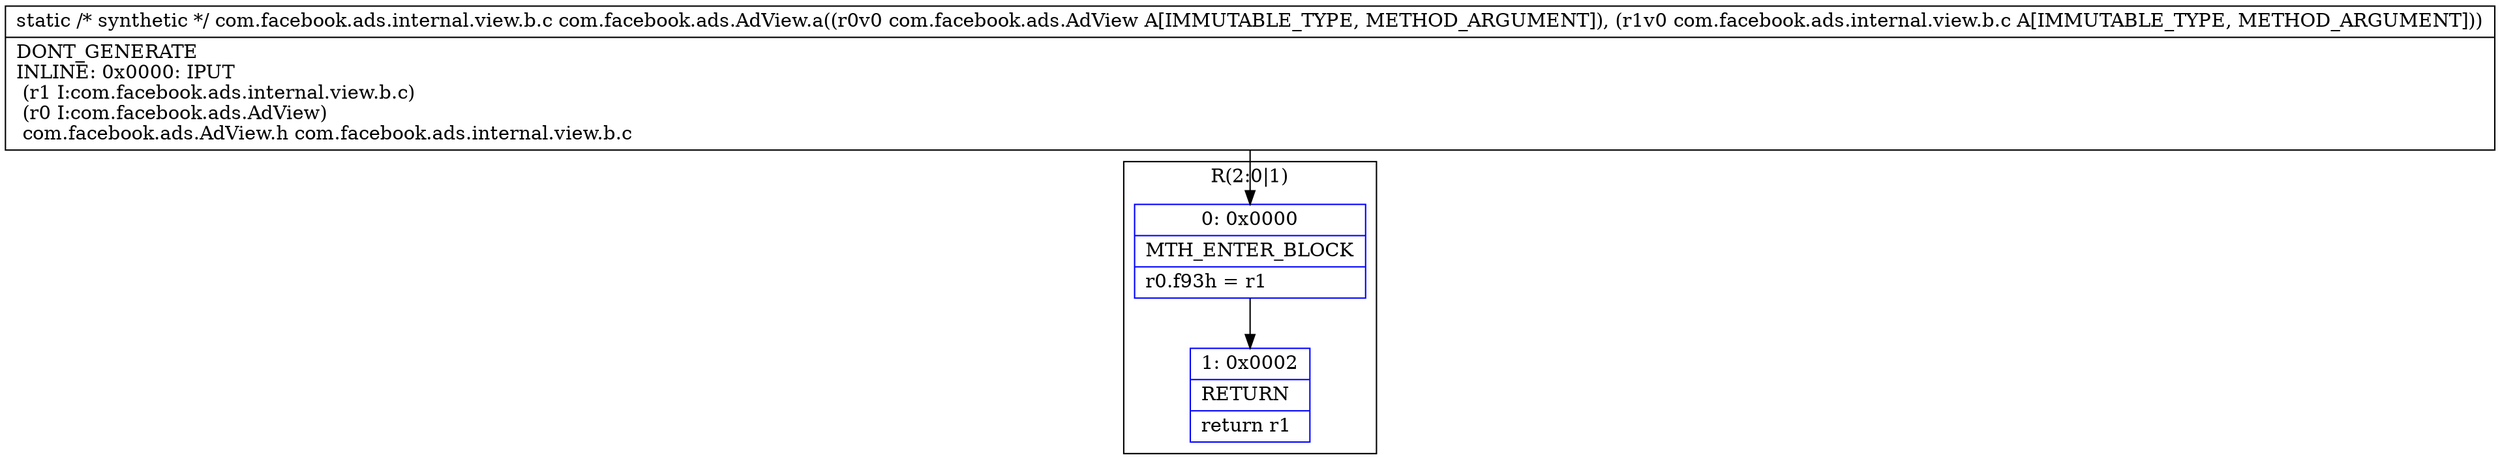 digraph "CFG forcom.facebook.ads.AdView.a(Lcom\/facebook\/ads\/AdView;Lcom\/facebook\/ads\/internal\/view\/b\/c;)Lcom\/facebook\/ads\/internal\/view\/b\/c;" {
subgraph cluster_Region_215581533 {
label = "R(2:0|1)";
node [shape=record,color=blue];
Node_0 [shape=record,label="{0\:\ 0x0000|MTH_ENTER_BLOCK\l|r0.f93h = r1\l}"];
Node_1 [shape=record,label="{1\:\ 0x0002|RETURN\l|return r1\l}"];
}
MethodNode[shape=record,label="{static \/* synthetic *\/ com.facebook.ads.internal.view.b.c com.facebook.ads.AdView.a((r0v0 com.facebook.ads.AdView A[IMMUTABLE_TYPE, METHOD_ARGUMENT]), (r1v0 com.facebook.ads.internal.view.b.c A[IMMUTABLE_TYPE, METHOD_ARGUMENT]))  | DONT_GENERATE\lINLINE: 0x0000: IPUT  \l  (r1 I:com.facebook.ads.internal.view.b.c)\l  (r0 I:com.facebook.ads.AdView)\l com.facebook.ads.AdView.h com.facebook.ads.internal.view.b.c\l}"];
MethodNode -> Node_0;
Node_0 -> Node_1;
}

